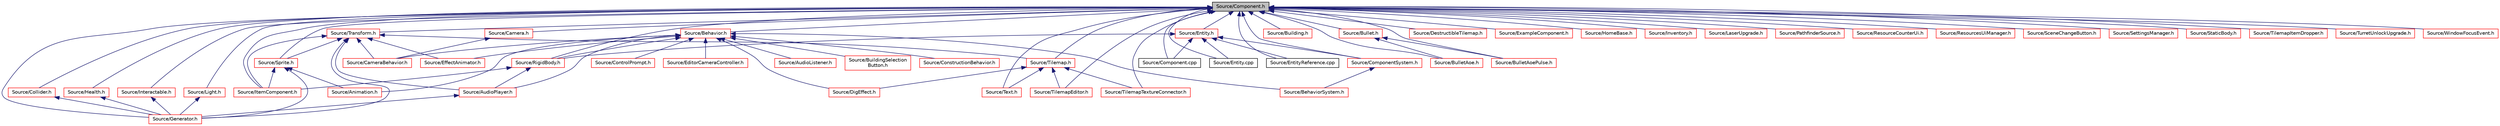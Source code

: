 digraph "Source/Component.h"
{
 // LATEX_PDF_SIZE
  edge [fontname="Helvetica",fontsize="10",labelfontname="Helvetica",labelfontsize="10"];
  node [fontname="Helvetica",fontsize="10",shape=record];
  Node1 [label="Source/Component.h",height=0.2,width=0.4,color="black", fillcolor="grey75", style="filled", fontcolor="black",tooltip="Virtual component header."];
  Node1 -> Node2 [dir="back",color="midnightblue",fontsize="10",style="solid"];
  Node2 [label="Source/Behavior.h",height=0.2,width=0.4,color="red", fillcolor="white", style="filled",URL="$Behavior_8h.html",tooltip="Virtual behavior component header."];
  Node2 -> Node3 [dir="back",color="midnightblue",fontsize="10",style="solid"];
  Node3 [label="Source/Animation.h",height=0.2,width=0.4,color="red", fillcolor="white", style="filled",URL="$Animation_8h.html",tooltip="animation component class"];
  Node2 -> Node12 [dir="back",color="midnightblue",fontsize="10",style="solid"];
  Node12 [label="Source/AudioListener.h",height=0.2,width=0.4,color="red", fillcolor="white", style="filled",URL="$AudioListener_8h.html",tooltip="Component that picks up spatial audio."];
  Node2 -> Node15 [dir="back",color="midnightblue",fontsize="10",style="solid"];
  Node15 [label="Source/AudioPlayer.h",height=0.2,width=0.4,color="red", fillcolor="white", style="filled",URL="$AudioPlayer_8h.html",tooltip="Component that plays audio."];
  Node15 -> Node20 [dir="back",color="midnightblue",fontsize="10",style="solid"];
  Node20 [label="Source/Generator.h",height=0.2,width=0.4,color="red", fillcolor="white", style="filled",URL="$Generator_8h_source.html",tooltip=" "];
  Node2 -> Node24 [dir="back",color="midnightblue",fontsize="10",style="solid"];
  Node24 [label="Source/BehaviorSystem.h",height=0.2,width=0.4,color="red", fillcolor="white", style="filled",URL="$BehaviorSystem_8h.html",tooltip="System that keeps track of and updates a specific kind of Behavior."];
  Node2 -> Node40 [dir="back",color="midnightblue",fontsize="10",style="solid"];
  Node40 [label="Source/BuildingSelection\lButton.h",height=0.2,width=0.4,color="red", fillcolor="white", style="filled",URL="$BuildingSelectionButton_8h.html",tooltip="button that selects which building the ConstructionManager should place"];
  Node2 -> Node41 [dir="back",color="midnightblue",fontsize="10",style="solid"];
  Node41 [label="Source/CameraBehavior.h",height=0.2,width=0.4,color="red", fillcolor="white", style="filled",URL="$CameraBehavior_8h_source.html",tooltip=" "];
  Node2 -> Node42 [dir="back",color="midnightblue",fontsize="10",style="solid"];
  Node42 [label="Source/ConstructionBehavior.h",height=0.2,width=0.4,color="red", fillcolor="white", style="filled",URL="$ConstructionBehavior_8h.html",tooltip="handles the construction of towers and modification of terrain"];
  Node2 -> Node43 [dir="back",color="midnightblue",fontsize="10",style="solid"];
  Node43 [label="Source/ControlPrompt.h",height=0.2,width=0.4,color="red", fillcolor="white", style="filled",URL="$ControlPrompt_8h.html",tooltip="Displays a control prompt for an ActionReference."];
  Node2 -> Node44 [dir="back",color="midnightblue",fontsize="10",style="solid"];
  Node44 [label="Source/DigEffect.h",height=0.2,width=0.4,color="red", fillcolor="white", style="filled",URL="$DigEffect_8h_source.html",tooltip=" "];
  Node2 -> Node45 [dir="back",color="midnightblue",fontsize="10",style="solid"];
  Node45 [label="Source/EditorCameraController.h",height=0.2,width=0.4,color="red", fillcolor="white", style="filled",URL="$EditorCameraController_8h.html",tooltip="controls the camera while in the editor"];
  Node2 -> Node46 [dir="back",color="midnightblue",fontsize="10",style="solid"];
  Node46 [label="Source/EffectAnimator.h",height=0.2,width=0.4,color="red", fillcolor="white", style="filled",URL="$EffectAnimator_8h.html",tooltip="Component that animates a Transform's matrix."];
  Node2 -> Node57 [dir="back",color="midnightblue",fontsize="10",style="solid"];
  Node57 [label="Source/RigidBody.h",height=0.2,width=0.4,color="red", fillcolor="white", style="filled",URL="$RigidBody_8h_source.html",tooltip=" "];
  Node57 -> Node15 [dir="back",color="midnightblue",fontsize="10",style="solid"];
  Node57 -> Node72 [dir="back",color="midnightblue",fontsize="10",style="solid"];
  Node72 [label="Source/ItemComponent.h",height=0.2,width=0.4,color="red", fillcolor="white", style="filled",URL="$ItemComponent_8h.html",tooltip="Item in the world that can be picked up."];
  Node1 -> Node77 [dir="back",color="midnightblue",fontsize="10",style="solid"];
  Node77 [label="Source/Building.h",height=0.2,width=0.4,color="red", fillcolor="white", style="filled",URL="$Building_8h.html",tooltip="Building Component Class."];
  Node1 -> Node78 [dir="back",color="midnightblue",fontsize="10",style="solid"];
  Node78 [label="Source/Bullet.h",height=0.2,width=0.4,color="red", fillcolor="white", style="filled",URL="$Bullet_8h_source.html",tooltip=" "];
  Node78 -> Node79 [dir="back",color="midnightblue",fontsize="10",style="solid"];
  Node79 [label="Source/BulletAoe.h",height=0.2,width=0.4,color="red", fillcolor="white", style="filled",URL="$BulletAoe_8h_source.html",tooltip=" "];
  Node78 -> Node80 [dir="back",color="midnightblue",fontsize="10",style="solid"];
  Node80 [label="Source/BulletAoePulse.h",height=0.2,width=0.4,color="red", fillcolor="white", style="filled",URL="$BulletAoePulse_8h_source.html",tooltip=" "];
  Node1 -> Node79 [dir="back",color="midnightblue",fontsize="10",style="solid"];
  Node1 -> Node80 [dir="back",color="midnightblue",fontsize="10",style="solid"];
  Node1 -> Node81 [dir="back",color="midnightblue",fontsize="10",style="solid"];
  Node81 [label="Source/Camera.h",height=0.2,width=0.4,color="red", fillcolor="white", style="filled",URL="$Camera_8h.html",tooltip="Camera component for rendering."];
  Node81 -> Node41 [dir="back",color="midnightblue",fontsize="10",style="solid"];
  Node1 -> Node92 [dir="back",color="midnightblue",fontsize="10",style="solid"];
  Node92 [label="Source/Collider.h",height=0.2,width=0.4,color="red", fillcolor="white", style="filled",URL="$Collider_8h.html",tooltip="Base component for detecting collisions."];
  Node92 -> Node20 [dir="back",color="midnightblue",fontsize="10",style="solid"];
  Node1 -> Node95 [dir="back",color="midnightblue",fontsize="10",style="solid"];
  Node95 [label="Source/Component.cpp",height=0.2,width=0.4,color="black", fillcolor="white", style="filled",URL="$Component_8cpp.html",tooltip="Virtual component header."];
  Node1 -> Node96 [dir="back",color="midnightblue",fontsize="10",style="solid"];
  Node96 [label="Source/ComponentSystem.h",height=0.2,width=0.4,color="red", fillcolor="white", style="filled",URL="$ComponentSystem_8h.html",tooltip="System that keeps track of a specific kind of Component."];
  Node96 -> Node24 [dir="back",color="midnightblue",fontsize="10",style="solid"];
  Node1 -> Node104 [dir="back",color="midnightblue",fontsize="10",style="solid"];
  Node104 [label="Source/DestructibleTilemap.h",height=0.2,width=0.4,color="red", fillcolor="white", style="filled",URL="$DestructibleTilemap_8h.html",tooltip="Component responsible for handling the breaking of tiles with varrying strengths."];
  Node1 -> Node100 [dir="back",color="midnightblue",fontsize="10",style="solid"];
  Node100 [label="Source/Entity.cpp",height=0.2,width=0.4,color="black", fillcolor="white", style="filled",URL="$Entity_8cpp.html",tooltip="Function definitions for the Entity class."];
  Node1 -> Node105 [dir="back",color="midnightblue",fontsize="10",style="solid"];
  Node105 [label="Source/Entity.h",height=0.2,width=0.4,color="red", fillcolor="white", style="filled",URL="$Entity_8h.html",tooltip="Entity class which holds Components."];
  Node105 -> Node95 [dir="back",color="midnightblue",fontsize="10",style="solid"];
  Node105 -> Node96 [dir="back",color="midnightblue",fontsize="10",style="solid"];
  Node105 -> Node100 [dir="back",color="midnightblue",fontsize="10",style="solid"];
  Node105 -> Node134 [dir="back",color="midnightblue",fontsize="10",style="solid"];
  Node134 [label="Source/EntityReference.cpp",height=0.2,width=0.4,color="black", fillcolor="white", style="filled",URL="$EntityReference_8cpp.html",tooltip="a reference to an Entity in the scene"];
  Node105 -> Node57 [dir="back",color="midnightblue",fontsize="10",style="solid"];
  Node1 -> Node134 [dir="back",color="midnightblue",fontsize="10",style="solid"];
  Node1 -> Node141 [dir="back",color="midnightblue",fontsize="10",style="solid"];
  Node141 [label="Source/ExampleComponent.h",height=0.2,width=0.4,color="red", fillcolor="white", style="filled",URL="$ExampleComponent_8h.html",tooltip="DESCRIPTION HERE."];
  Node1 -> Node20 [dir="back",color="midnightblue",fontsize="10",style="solid"];
  Node1 -> Node143 [dir="back",color="midnightblue",fontsize="10",style="solid"];
  Node143 [label="Source/Health.h",height=0.2,width=0.4,color="red", fillcolor="white", style="filled",URL="$Health_8h_source.html",tooltip=" "];
  Node143 -> Node20 [dir="back",color="midnightblue",fontsize="10",style="solid"];
  Node1 -> Node144 [dir="back",color="midnightblue",fontsize="10",style="solid"];
  Node144 [label="Source/HomeBase.h",height=0.2,width=0.4,color="red", fillcolor="white", style="filled",URL="$HomeBase_8h_source.html",tooltip=" "];
  Node1 -> Node145 [dir="back",color="midnightblue",fontsize="10",style="solid"];
  Node145 [label="Source/Interactable.h",height=0.2,width=0.4,color="red", fillcolor="white", style="filled",URL="$Interactable_8h.html",tooltip="Component which can be interacted with by pressing a button when nearby."];
  Node145 -> Node20 [dir="back",color="midnightblue",fontsize="10",style="solid"];
  Node1 -> Node146 [dir="back",color="midnightblue",fontsize="10",style="solid"];
  Node146 [label="Source/Inventory.h",height=0.2,width=0.4,color="red", fillcolor="white", style="filled",URL="$Inventory_8h.html",tooltip="Inventory component that stores items."];
  Node1 -> Node72 [dir="back",color="midnightblue",fontsize="10",style="solid"];
  Node1 -> Node147 [dir="back",color="midnightblue",fontsize="10",style="solid"];
  Node147 [label="Source/LaserUpgrade.h",height=0.2,width=0.4,color="red", fillcolor="white", style="filled",URL="$LaserUpgrade_8h.html",tooltip="collectable upgrade to the player's MiningLaser"];
  Node1 -> Node148 [dir="back",color="midnightblue",fontsize="10",style="solid"];
  Node148 [label="Source/Light.h",height=0.2,width=0.4,color="red", fillcolor="white", style="filled",URL="$Light_8h.html",tooltip="Light source component. It shines."];
  Node148 -> Node20 [dir="back",color="midnightblue",fontsize="10",style="solid"];
  Node1 -> Node149 [dir="back",color="midnightblue",fontsize="10",style="solid"];
  Node149 [label="Source/PathfinderSource.h",height=0.2,width=0.4,color="red", fillcolor="white", style="filled",URL="$PathfinderSource_8h.html",tooltip="Defines parent entity as the map for pathfinding."];
  Node1 -> Node150 [dir="back",color="midnightblue",fontsize="10",style="solid"];
  Node150 [label="Source/ResourceCounterUi.h",height=0.2,width=0.4,color="red", fillcolor="white", style="filled",URL="$ResourceCounterUi_8h.html",tooltip="Ui Component that displays a resource sprite and a count."];
  Node1 -> Node110 [dir="back",color="midnightblue",fontsize="10",style="solid"];
  Node110 [label="Source/ResourcesUiManager.h",height=0.2,width=0.4,color="red", fillcolor="white", style="filled",URL="$ResourcesUiManager_8h.html",tooltip="Component that manages the UI for displaying what resources a player currently has."];
  Node1 -> Node57 [dir="back",color="midnightblue",fontsize="10",style="solid"];
  Node1 -> Node151 [dir="back",color="midnightblue",fontsize="10",style="solid"];
  Node151 [label="Source/SceneChangeButton.h",height=0.2,width=0.4,color="red", fillcolor="white", style="filled",URL="$SceneChangeButton_8h.html",tooltip="Component that changes the scene when clicked."];
  Node1 -> Node111 [dir="back",color="midnightblue",fontsize="10",style="solid"];
  Node111 [label="Source/SettingsManager.h",height=0.2,width=0.4,color="red", fillcolor="white", style="filled",URL="$SettingsManager_8h.html",tooltip="Settings Manager Class."];
  Node1 -> Node112 [dir="back",color="midnightblue",fontsize="10",style="solid"];
  Node112 [label="Source/Sprite.h",height=0.2,width=0.4,color="red", fillcolor="white", style="filled",URL="$Sprite_8h_source.html",tooltip=" "];
  Node112 -> Node3 [dir="back",color="midnightblue",fontsize="10",style="solid"];
  Node112 -> Node20 [dir="back",color="midnightblue",fontsize="10",style="solid"];
  Node112 -> Node72 [dir="back",color="midnightblue",fontsize="10",style="solid"];
  Node1 -> Node152 [dir="back",color="midnightblue",fontsize="10",style="solid"];
  Node152 [label="Source/StaticBody.h",height=0.2,width=0.4,color="red", fillcolor="white", style="filled",URL="$StaticBody_8h.html",tooltip="pysics body which can be collided with and does not move"];
  Node1 -> Node138 [dir="back",color="midnightblue",fontsize="10",style="solid"];
  Node138 [label="Source/Text.h",height=0.2,width=0.4,color="red", fillcolor="white", style="filled",URL="$Text_8h.html",tooltip="Component that makes use of Tilemap to draw text."];
  Node1 -> Node137 [dir="back",color="midnightblue",fontsize="10",style="solid"];
  Node137 [label="Source/Tilemap.h",height=0.2,width=0.4,color="red", fillcolor="white", style="filled",URL="$Tilemap_8h.html",tooltip="Tilemap component - loads and manages a tilemap array."];
  Node137 -> Node44 [dir="back",color="midnightblue",fontsize="10",style="solid"];
  Node137 -> Node138 [dir="back",color="midnightblue",fontsize="10",style="solid"];
  Node137 -> Node119 [dir="back",color="midnightblue",fontsize="10",style="solid"];
  Node119 [label="Source/TilemapEditor.h",height=0.2,width=0.4,color="red", fillcolor="white", style="filled",URL="$TilemapEditor_8h.html",tooltip="Component that allows direct editing of a Tilemap."];
  Node137 -> Node140 [dir="back",color="midnightblue",fontsize="10",style="solid"];
  Node140 [label="Source/TilemapTextureConnector.h",height=0.2,width=0.4,color="red", fillcolor="white", style="filled",URL="$TilemapTextureConnector_8h.html",tooltip="Component that uses a parent 'source' tilemap to update a child tilemap with connected textures."];
  Node1 -> Node119 [dir="back",color="midnightblue",fontsize="10",style="solid"];
  Node1 -> Node120 [dir="back",color="midnightblue",fontsize="10",style="solid"];
  Node120 [label="Source/TilemapItemDropper.h",height=0.2,width=0.4,color="red", fillcolor="white", style="filled",URL="$TilemapItemDropper_8h.html",tooltip="Drops an item whenever a tile is broken."];
  Node1 -> Node140 [dir="back",color="midnightblue",fontsize="10",style="solid"];
  Node1 -> Node154 [dir="back",color="midnightblue",fontsize="10",style="solid"];
  Node154 [label="Source/Transform.h",height=0.2,width=0.4,color="red", fillcolor="white", style="filled",URL="$Transform_8h.html",tooltip="Transform."];
  Node154 -> Node15 [dir="back",color="midnightblue",fontsize="10",style="solid"];
  Node154 -> Node41 [dir="back",color="midnightblue",fontsize="10",style="solid"];
  Node154 -> Node46 [dir="back",color="midnightblue",fontsize="10",style="solid"];
  Node154 -> Node20 [dir="back",color="midnightblue",fontsize="10",style="solid"];
  Node154 -> Node72 [dir="back",color="midnightblue",fontsize="10",style="solid"];
  Node154 -> Node112 [dir="back",color="midnightblue",fontsize="10",style="solid"];
  Node154 -> Node137 [dir="back",color="midnightblue",fontsize="10",style="solid"];
  Node1 -> Node159 [dir="back",color="midnightblue",fontsize="10",style="solid"];
  Node159 [label="Source/TurretUnlockUpgrade.h",height=0.2,width=0.4,color="red", fillcolor="white", style="filled",URL="$TurretUnlockUpgrade_8h.html",tooltip="collectable upgrade which unlocks a turret"];
  Node1 -> Node160 [dir="back",color="midnightblue",fontsize="10",style="solid"];
  Node160 [label="Source/WindowFocusEvent.h",height=0.2,width=0.4,color="red", fillcolor="white", style="filled",URL="$WindowFocusEvent_8h.html",tooltip="Broadcasts events when the window gains/loses focus."];
}
